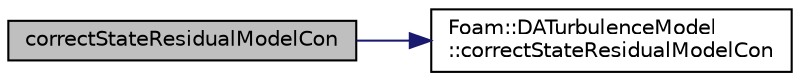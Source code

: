 digraph "correctStateResidualModelCon"
{
  bgcolor="transparent";
  edge [fontname="Helvetica",fontsize="10",labelfontname="Helvetica",labelfontsize="10"];
  node [fontname="Helvetica",fontsize="10",shape=record];
  rankdir="LR";
  Node12 [label="correctStateResidualModelCon",height=0.2,width=0.4,color="black", fillcolor="grey75", style="filled", fontcolor="black"];
  Node12 -> Node13 [color="midnightblue",fontsize="10",style="solid",fontname="Helvetica"];
  Node13 [label="Foam::DATurbulenceModel\l::correctStateResidualModelCon",height=0.2,width=0.4,color="black",URL="$classFoam_1_1DATurbulenceModel.html#a0878ae196c9a0dcc497b0e0da7c7af62",tooltip="update the original variable connectivity for the adjoint state residuals in stateCon ..."];
}
